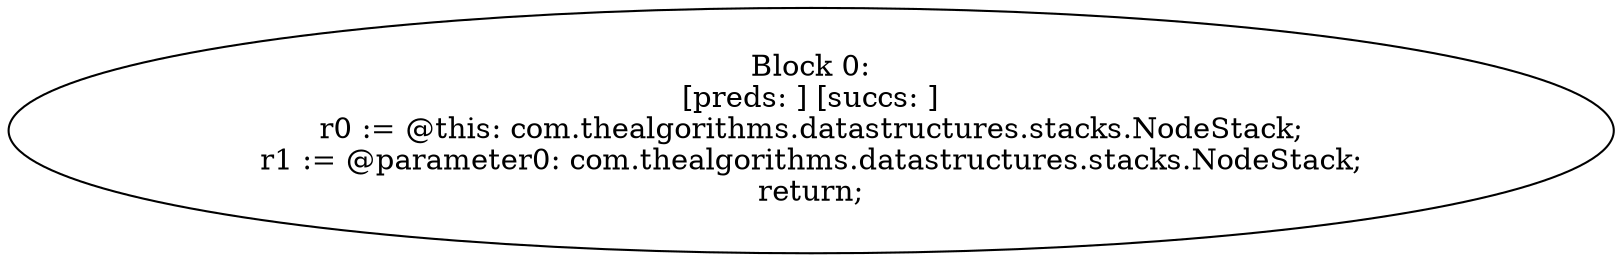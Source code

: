 digraph "unitGraph" {
    "Block 0:
[preds: ] [succs: ]
r0 := @this: com.thealgorithms.datastructures.stacks.NodeStack;
r1 := @parameter0: com.thealgorithms.datastructures.stacks.NodeStack;
return;
"
}
